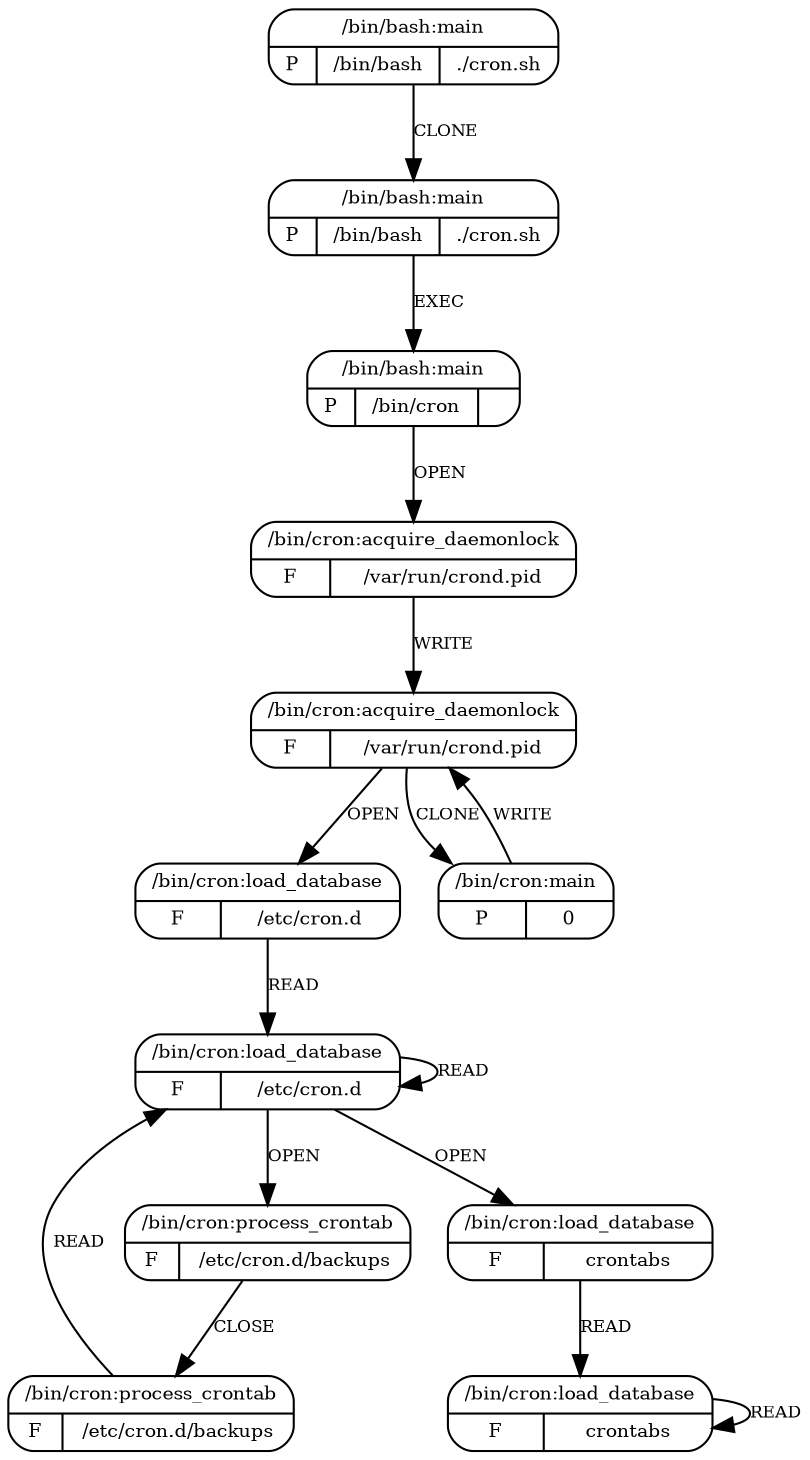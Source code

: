 digraph G {
  4 [shape=Mrecord,
     label="{{/bin/cron:acquire_daemonlock}|{F|{/var/run/crond.pid}}}",
     fontsize=9, ];
  10 [shape=Mrecord,
      label="{{/bin/cron:process_crontab}|{F|{/etc/cron.d/backups}}}",
      fontsize=9, ];
  11 [shape=Mrecord,
      label="{{/bin/cron:process_crontab}|{F|{/etc/cron.d/backups}}}",
      fontsize=9, ];
  6 [shape=Mrecord, label="{{/bin/cron:load_database}|{F|{/etc/cron.d}}}",
     fontsize=9, ];
  8 [shape=Mrecord, label="{{/bin/cron:load_database}|{F|{crontabs}}}",
     fontsize=9, ];
  9 [shape=Mrecord, label="{{/bin/cron:load_database}|{F|{crontabs}}}",
     fontsize=9, ];
  7 [shape=Mrecord, label="{{/bin/cron:load_database}|{F|{/etc/cron.d}}}",
     fontsize=9, ];
  3 [shape=Mrecord,
     label="{{/bin/cron:acquire_daemonlock}|{F|{/var/run/crond.pid}}}",
     fontsize=9, ];
  5 [shape=Mrecord, label="{{/bin/cron:main}|{P|0}}", fontsize=9, ];
  0 [shape=Mrecord, label="{{/bin/bash:main}|{P|/bin/bash|./cron.sh}}",
     fontsize=9, ];
  1 [shape=Mrecord, label="{{/bin/bash:main}|{P|/bin/bash|./cron.sh}}",
     fontsize=9, ];
  2 [shape=Mrecord, label="{{/bin/bash:main}|{P|/bin/cron|}}", fontsize=9, ];
  
  
  4 -> 6 [label="OPEN", fontsize=8, ];
  4 -> 5 [label="CLONE", fontsize=8, ];
  10 -> 11 [label="CLOSE", fontsize=8, ];
  11 -> 7 [label="READ", fontsize=8, ];
  6 -> 7 [label="READ", fontsize=8, ];
  8 -> 9 [label="READ", fontsize=8, ];
  9 -> 9 [label="READ", fontsize=8, ];
  7 -> 10 [label="OPEN", fontsize=8, ];
  7 -> 8 [label="OPEN", fontsize=8, ];
  7 -> 7 [label="READ", fontsize=8, ];
  3 -> 4 [label="WRITE", fontsize=8, ];
  5 -> 4 [label="WRITE", fontsize=8, ];
  0 -> 1 [label="CLONE", fontsize=8, ];
  1 -> 2 [label="EXEC", fontsize=8, ];
  2 -> 3 [label="OPEN", fontsize=8, ];
  
  }